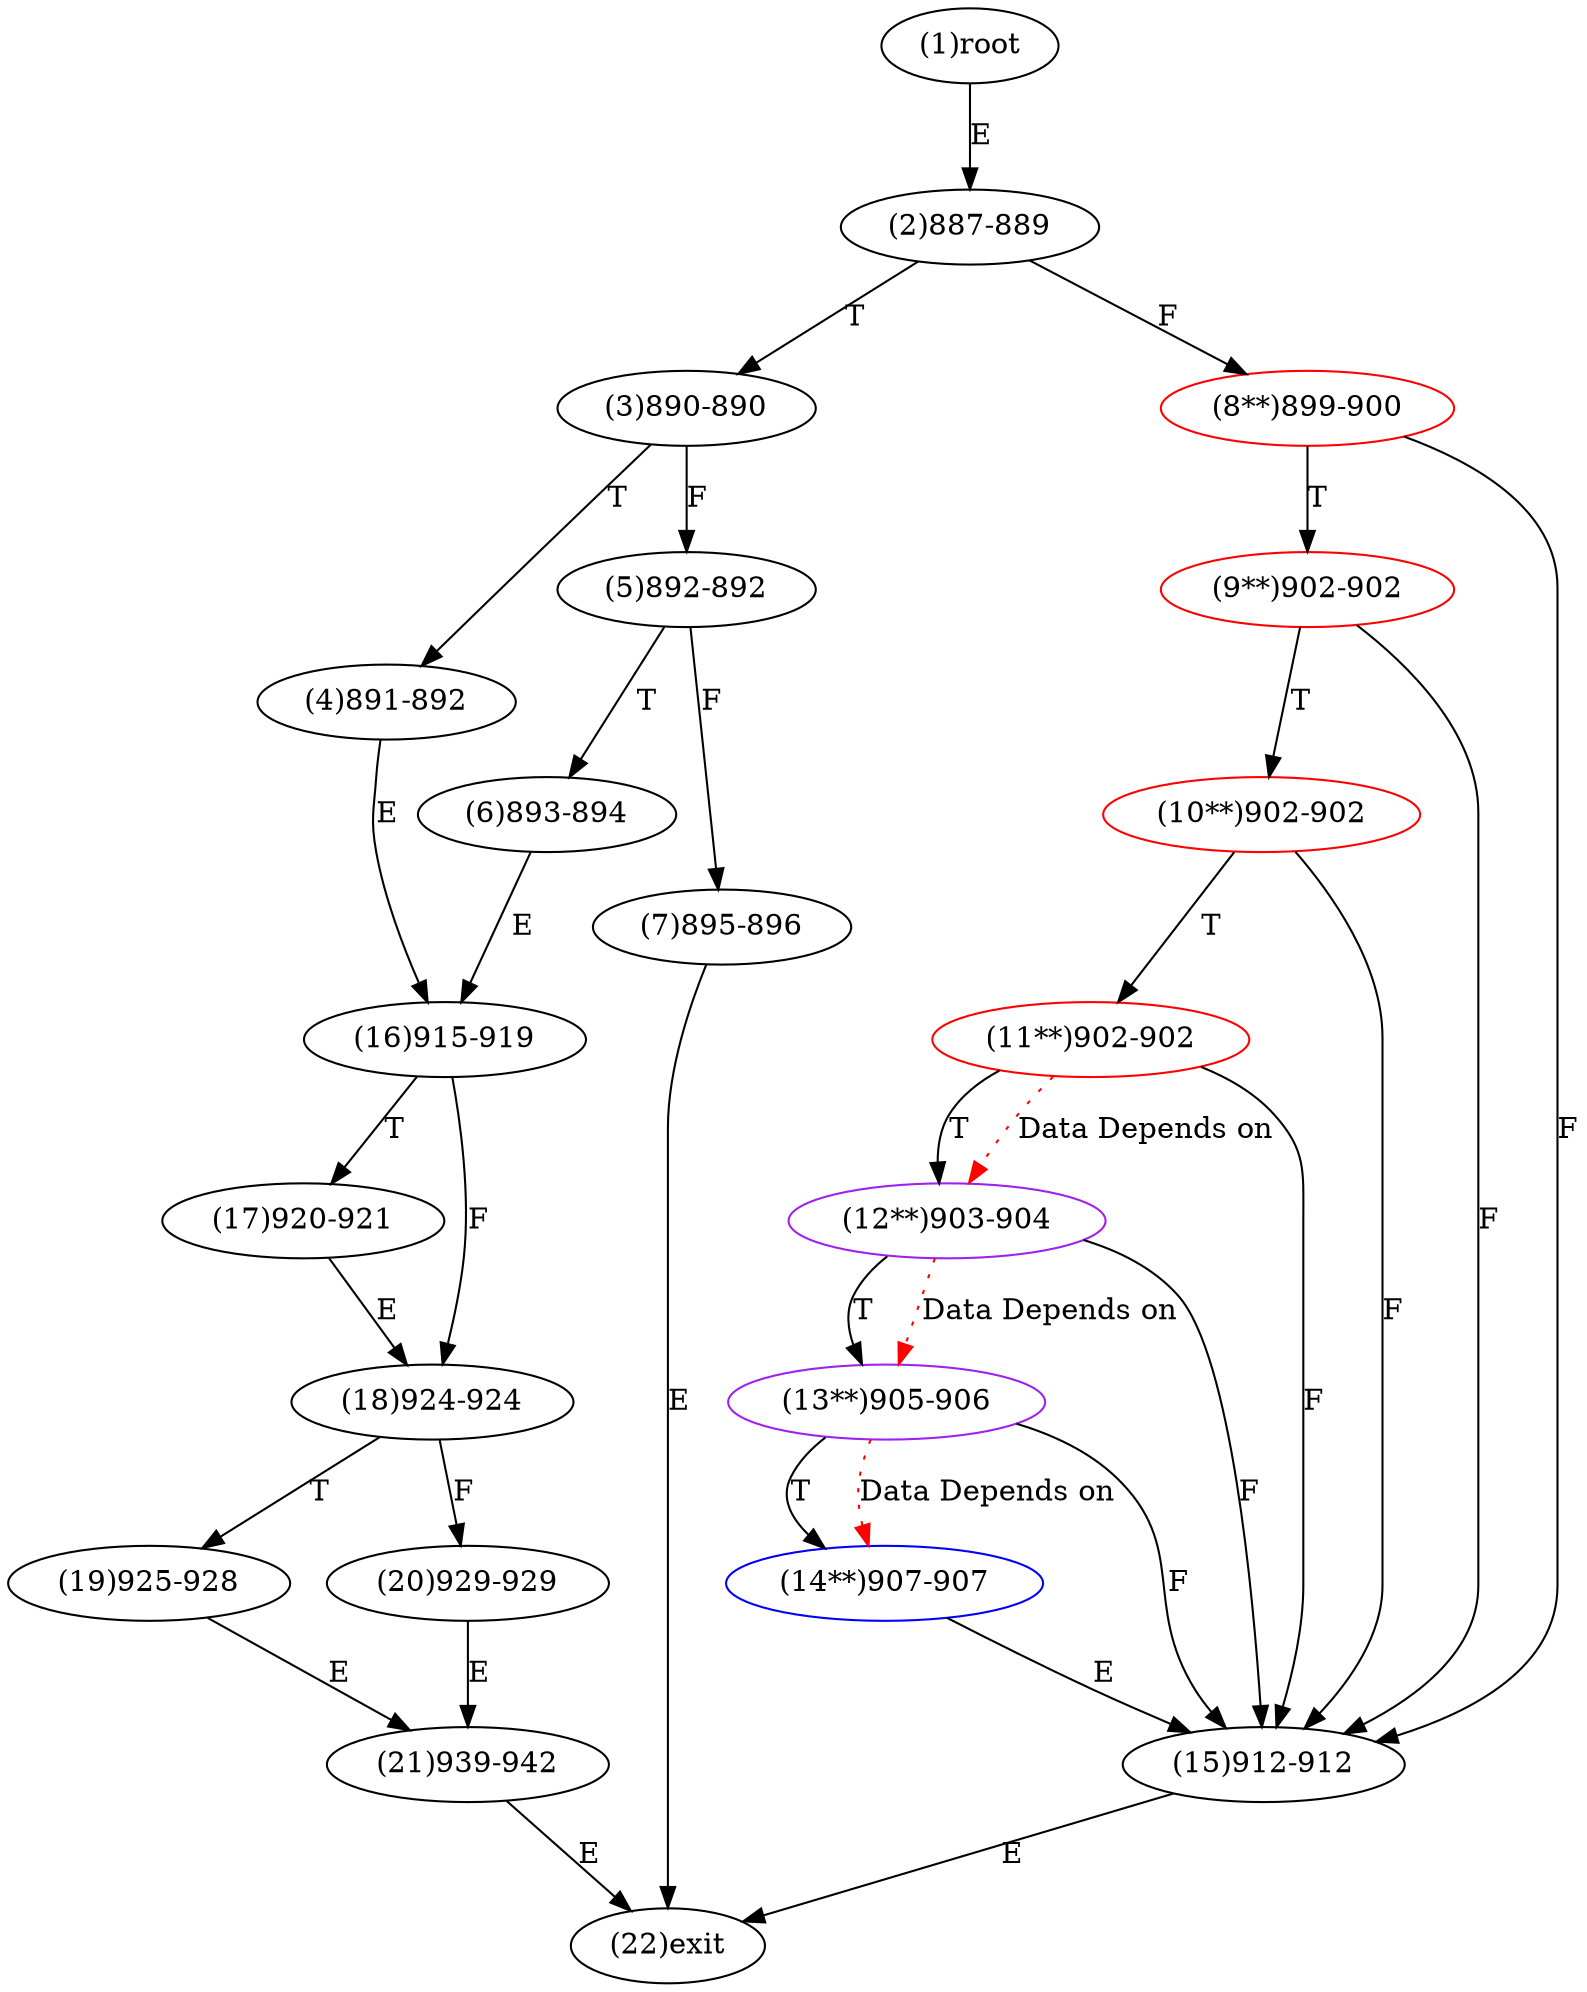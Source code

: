 digraph "" { 
1[ label="(1)root"];
2[ label="(2)887-889"];
3[ label="(3)890-890"];
4[ label="(4)891-892"];
5[ label="(5)892-892"];
6[ label="(6)893-894"];
7[ label="(7)895-896"];
8[ label="(8**)899-900",color=red];
9[ label="(9**)902-902",color=red];
10[ label="(10**)902-902",color=red];
11[ label="(11**)902-902",color=red];
12[ label="(12**)903-904",color=purple];
13[ label="(13**)905-906",color=purple];
14[ label="(14**)907-907",color=blue];
15[ label="(15)912-912"];
17[ label="(17)920-921"];
16[ label="(16)915-919"];
19[ label="(19)925-928"];
18[ label="(18)924-924"];
21[ label="(21)939-942"];
20[ label="(20)929-929"];
22[ label="(22)exit"];
1->2[ label="E"];
2->8[ label="F"];
2->3[ label="T"];
3->5[ label="F"];
3->4[ label="T"];
4->16[ label="E"];
5->7[ label="F"];
5->6[ label="T"];
6->16[ label="E"];
7->22[ label="E"];
8->15[ label="F"];
8->9[ label="T"];
9->15[ label="F"];
9->10[ label="T"];
10->15[ label="F"];
10->11[ label="T"];
11->15[ label="F"];
11->12[ label="T"];
12->15[ label="F"];
12->13[ label="T"];
13->15[ label="F"];
13->14[ label="T"];
14->15[ label="E"];
15->22[ label="E"];
16->18[ label="F"];
16->17[ label="T"];
17->18[ label="E"];
18->20[ label="F"];
18->19[ label="T"];
19->21[ label="E"];
20->21[ label="E"];
21->22[ label="E"];
11->12[ color="red" label="Data Depends on" style = dotted ];
12->13[ color="red" label="Data Depends on" style = dotted ];
13->14[ color="red" label="Data Depends on" style = dotted ];
}